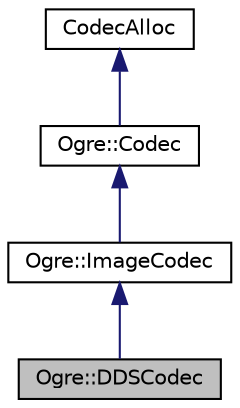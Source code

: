 digraph "Ogre::DDSCodec"
{
  bgcolor="transparent";
  edge [fontname="Helvetica",fontsize="10",labelfontname="Helvetica",labelfontsize="10"];
  node [fontname="Helvetica",fontsize="10",shape=record];
  Node0 [label="Ogre::DDSCodec",height=0.2,width=0.4,color="black", fillcolor="grey75", style="filled", fontcolor="black"];
  Node1 -> Node0 [dir="back",color="midnightblue",fontsize="10",style="solid",fontname="Helvetica"];
  Node1 [label="Ogre::ImageCodec",height=0.2,width=0.4,color="black",URL="$class_ogre_1_1_image_codec.html",tooltip="Codec specialized in images. "];
  Node2 -> Node1 [dir="back",color="midnightblue",fontsize="10",style="solid",fontname="Helvetica"];
  Node2 [label="Ogre::Codec",height=0.2,width=0.4,color="black",URL="$class_ogre_1_1_codec.html",tooltip="Abstract class that defines a &#39;codec&#39;. "];
  Node3 -> Node2 [dir="back",color="midnightblue",fontsize="10",style="solid",fontname="Helvetica"];
  Node3 [label="CodecAlloc",height=0.2,width=0.4,color="black",URL="$class_ogre_1_1_allocated_object.html"];
}
